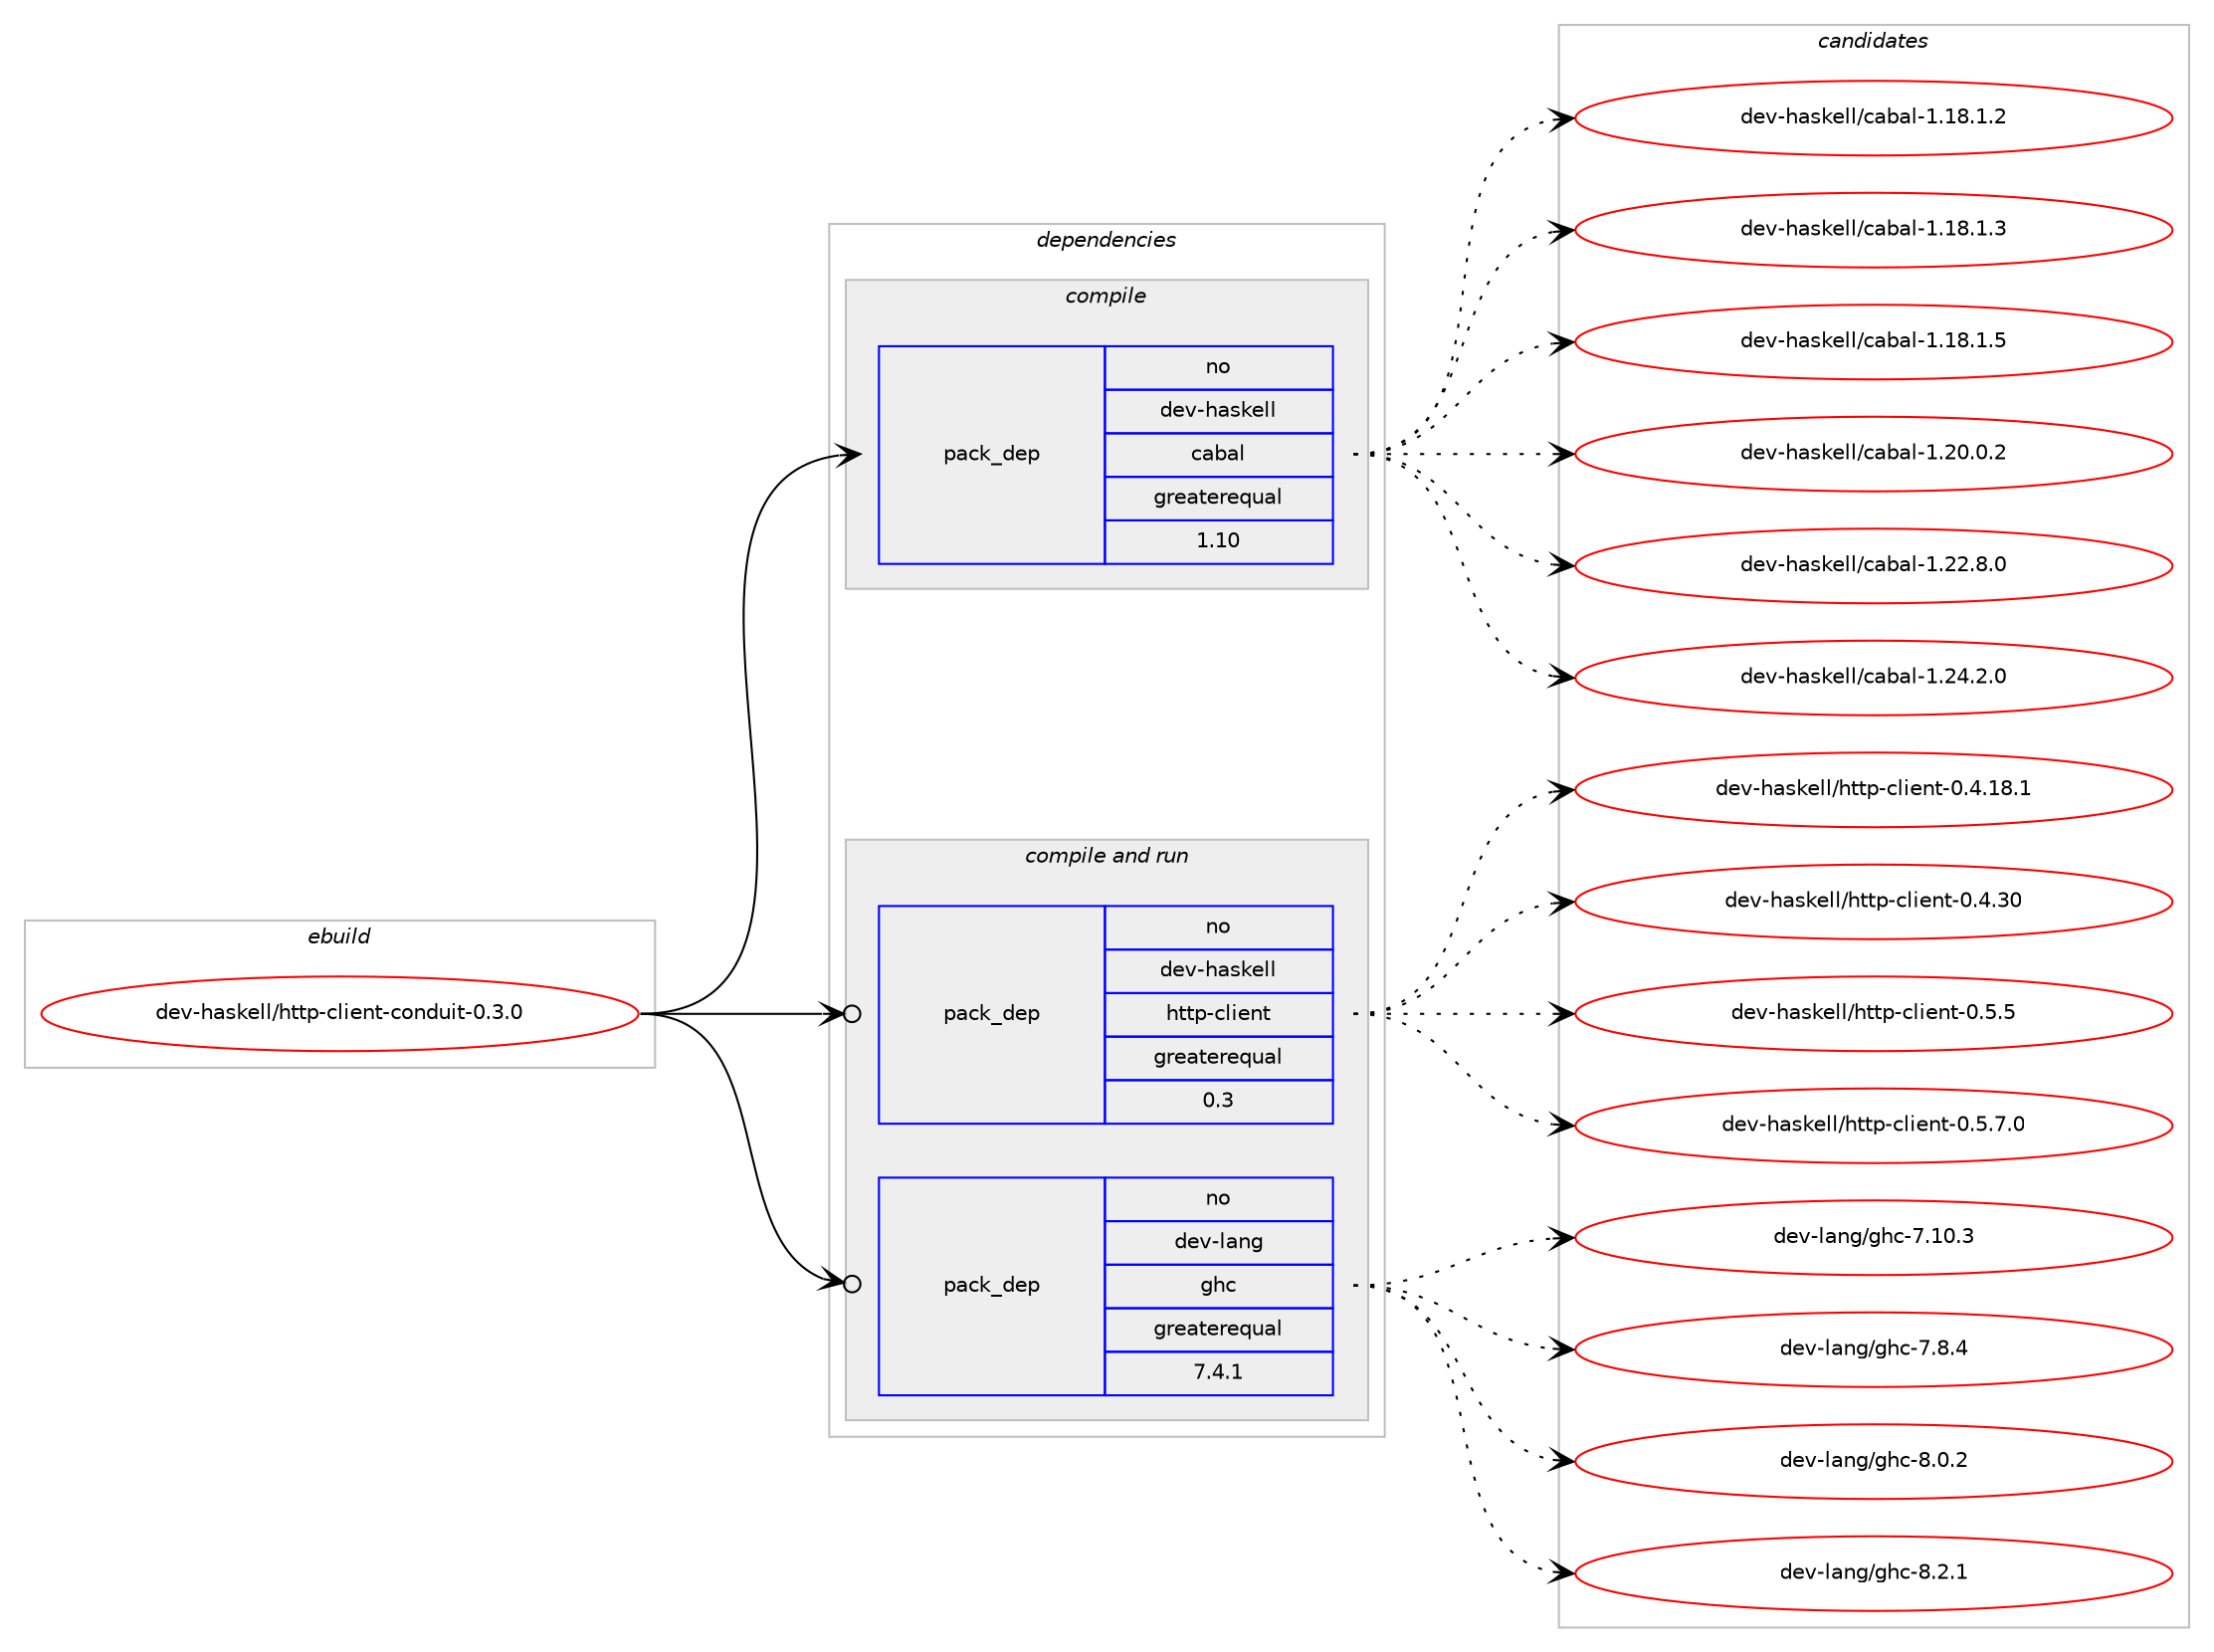 digraph prolog {

# *************
# Graph options
# *************

newrank=true;
concentrate=true;
compound=true;
graph [rankdir=LR,fontname=Helvetica,fontsize=10,ranksep=1.5];#, ranksep=2.5, nodesep=0.2];
edge  [arrowhead=vee];
node  [fontname=Helvetica,fontsize=10];

# **********
# The ebuild
# **********

subgraph cluster_leftcol {
color=gray;
rank=same;
label=<<i>ebuild</i>>;
id [label="dev-haskell/http-client-conduit-0.3.0", color=red, width=4, href="../dev-haskell/http-client-conduit-0.3.0.svg"];
}

# ****************
# The dependencies
# ****************

subgraph cluster_midcol {
color=gray;
label=<<i>dependencies</i>>;
subgraph cluster_compile {
fillcolor="#eeeeee";
style=filled;
label=<<i>compile</i>>;
subgraph pack62627 {
dependency84365 [label=<<TABLE BORDER="0" CELLBORDER="1" CELLSPACING="0" CELLPADDING="4" WIDTH="220"><TR><TD ROWSPAN="6" CELLPADDING="30">pack_dep</TD></TR><TR><TD WIDTH="110">no</TD></TR><TR><TD>dev-haskell</TD></TR><TR><TD>cabal</TD></TR><TR><TD>greaterequal</TD></TR><TR><TD>1.10</TD></TR></TABLE>>, shape=none, color=blue];
}
id:e -> dependency84365:w [weight=20,style="solid",arrowhead="vee"];
}
subgraph cluster_compileandrun {
fillcolor="#eeeeee";
style=filled;
label=<<i>compile and run</i>>;
subgraph pack62628 {
dependency84366 [label=<<TABLE BORDER="0" CELLBORDER="1" CELLSPACING="0" CELLPADDING="4" WIDTH="220"><TR><TD ROWSPAN="6" CELLPADDING="30">pack_dep</TD></TR><TR><TD WIDTH="110">no</TD></TR><TR><TD>dev-haskell</TD></TR><TR><TD>http-client</TD></TR><TR><TD>greaterequal</TD></TR><TR><TD>0.3</TD></TR></TABLE>>, shape=none, color=blue];
}
id:e -> dependency84366:w [weight=20,style="solid",arrowhead="odotvee"];
subgraph pack62629 {
dependency84367 [label=<<TABLE BORDER="0" CELLBORDER="1" CELLSPACING="0" CELLPADDING="4" WIDTH="220"><TR><TD ROWSPAN="6" CELLPADDING="30">pack_dep</TD></TR><TR><TD WIDTH="110">no</TD></TR><TR><TD>dev-lang</TD></TR><TR><TD>ghc</TD></TR><TR><TD>greaterequal</TD></TR><TR><TD>7.4.1</TD></TR></TABLE>>, shape=none, color=blue];
}
id:e -> dependency84367:w [weight=20,style="solid",arrowhead="odotvee"];
}
subgraph cluster_run {
fillcolor="#eeeeee";
style=filled;
label=<<i>run</i>>;
}
}

# **************
# The candidates
# **************

subgraph cluster_choices {
rank=same;
color=gray;
label=<<i>candidates</i>>;

subgraph choice62627 {
color=black;
nodesep=1;
choice10010111845104971151071011081084799979897108454946495646494650 [label="dev-haskell/cabal-1.18.1.2", color=red, width=4,href="../dev-haskell/cabal-1.18.1.2.svg"];
choice10010111845104971151071011081084799979897108454946495646494651 [label="dev-haskell/cabal-1.18.1.3", color=red, width=4,href="../dev-haskell/cabal-1.18.1.3.svg"];
choice10010111845104971151071011081084799979897108454946495646494653 [label="dev-haskell/cabal-1.18.1.5", color=red, width=4,href="../dev-haskell/cabal-1.18.1.5.svg"];
choice10010111845104971151071011081084799979897108454946504846484650 [label="dev-haskell/cabal-1.20.0.2", color=red, width=4,href="../dev-haskell/cabal-1.20.0.2.svg"];
choice10010111845104971151071011081084799979897108454946505046564648 [label="dev-haskell/cabal-1.22.8.0", color=red, width=4,href="../dev-haskell/cabal-1.22.8.0.svg"];
choice10010111845104971151071011081084799979897108454946505246504648 [label="dev-haskell/cabal-1.24.2.0", color=red, width=4,href="../dev-haskell/cabal-1.24.2.0.svg"];
dependency84365:e -> choice10010111845104971151071011081084799979897108454946495646494650:w [style=dotted,weight="100"];
dependency84365:e -> choice10010111845104971151071011081084799979897108454946495646494651:w [style=dotted,weight="100"];
dependency84365:e -> choice10010111845104971151071011081084799979897108454946495646494653:w [style=dotted,weight="100"];
dependency84365:e -> choice10010111845104971151071011081084799979897108454946504846484650:w [style=dotted,weight="100"];
dependency84365:e -> choice10010111845104971151071011081084799979897108454946505046564648:w [style=dotted,weight="100"];
dependency84365:e -> choice10010111845104971151071011081084799979897108454946505246504648:w [style=dotted,weight="100"];
}
subgraph choice62628 {
color=black;
nodesep=1;
choice1001011184510497115107101108108471041161161124599108105101110116454846524649564649 [label="dev-haskell/http-client-0.4.18.1", color=red, width=4,href="../dev-haskell/http-client-0.4.18.1.svg"];
choice100101118451049711510710110810847104116116112459910810510111011645484652465148 [label="dev-haskell/http-client-0.4.30", color=red, width=4,href="../dev-haskell/http-client-0.4.30.svg"];
choice1001011184510497115107101108108471041161161124599108105101110116454846534653 [label="dev-haskell/http-client-0.5.5", color=red, width=4,href="../dev-haskell/http-client-0.5.5.svg"];
choice10010111845104971151071011081084710411611611245991081051011101164548465346554648 [label="dev-haskell/http-client-0.5.7.0", color=red, width=4,href="../dev-haskell/http-client-0.5.7.0.svg"];
dependency84366:e -> choice1001011184510497115107101108108471041161161124599108105101110116454846524649564649:w [style=dotted,weight="100"];
dependency84366:e -> choice100101118451049711510710110810847104116116112459910810510111011645484652465148:w [style=dotted,weight="100"];
dependency84366:e -> choice1001011184510497115107101108108471041161161124599108105101110116454846534653:w [style=dotted,weight="100"];
dependency84366:e -> choice10010111845104971151071011081084710411611611245991081051011101164548465346554648:w [style=dotted,weight="100"];
}
subgraph choice62629 {
color=black;
nodesep=1;
choice1001011184510897110103471031049945554649484651 [label="dev-lang/ghc-7.10.3", color=red, width=4,href="../dev-lang/ghc-7.10.3.svg"];
choice10010111845108971101034710310499455546564652 [label="dev-lang/ghc-7.8.4", color=red, width=4,href="../dev-lang/ghc-7.8.4.svg"];
choice10010111845108971101034710310499455646484650 [label="dev-lang/ghc-8.0.2", color=red, width=4,href="../dev-lang/ghc-8.0.2.svg"];
choice10010111845108971101034710310499455646504649 [label="dev-lang/ghc-8.2.1", color=red, width=4,href="../dev-lang/ghc-8.2.1.svg"];
dependency84367:e -> choice1001011184510897110103471031049945554649484651:w [style=dotted,weight="100"];
dependency84367:e -> choice10010111845108971101034710310499455546564652:w [style=dotted,weight="100"];
dependency84367:e -> choice10010111845108971101034710310499455646484650:w [style=dotted,weight="100"];
dependency84367:e -> choice10010111845108971101034710310499455646504649:w [style=dotted,weight="100"];
}
}

}
